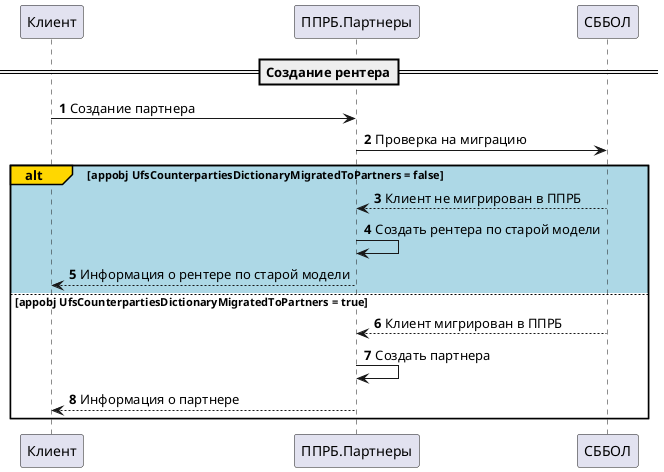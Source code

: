 @startuml
'https://plantuml.com/sequence-diagram
autonumber
==Создание рентера==
Клиент -> ППРБ.Партнеры: Создание партнера
ППРБ.Партнеры -> СББОЛ: Проверка на миграцию
alt#Gold #lightblue appobj UfsCounterpartiesDictionaryMigratedToPartners = false
СББОЛ --> ППРБ.Партнеры: Клиент не мигрирован в ППРБ
ППРБ.Партнеры -> ППРБ.Партнеры: Создать рентера по старой модели
ППРБ.Партнеры --> Клиент: Информация о рентере по старой модели
else #white appobj UfsCounterpartiesDictionaryMigratedToPartners = true
СББОЛ --> ППРБ.Партнеры: Клиент мигрирован в ППРБ
ППРБ.Партнеры -> ППРБ.Партнеры: Создать партнера
ППРБ.Партнеры --> Клиент: Информация о партнере
end
@enduml
